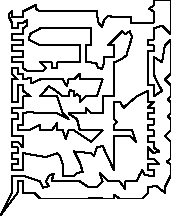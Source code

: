 unitsize(0.001cm);
// 53561.1
draw((200,400)--(200,500));
draw((200,500)--(200,600));
draw((200,600)--(200,700));
draw((200,700)--(300,700));
draw((300,700)--(400,700));
draw((400,700)--(700,600));
draw((700,600)--(750,490));
draw((750,490)--(850,520));
draw((850,520)--(800,600));
draw((800,600)--(850,700));
draw((850,700)--(939,740));
draw((939,740)--(900,600));
draw((900,600)--(1000,600));
draw((1000,600)--(1100,600));
draw((1100,600)--(1200,600));
draw((1200,600)--(1300,600));
draw((1300,600)--(1400,600));
draw((1400,600)--(1550,500));
draw((1550,500)--(1710,510));
draw((1710,510)--(1800,600));
draw((1800,600)--(1750,750));
draw((1750,750)--(1900,600));
draw((1900,600)--(2000,600));
draw((2000,600)--(2100,600));
draw((2100,600)--(2200,469));
draw((2200,469)--(2200,600));
draw((2200,600)--(2300,600));
draw((2300,600)--(2400,600));
draw((2400,600)--(2450,710));
draw((2450,710)--(2500,800));
draw((2500,800)--(2550,710));
draw((2550,710)--(2700,700));
draw((2700,700)--(2700,800));
draw((2700,800)--(2600,800));
draw((2600,800)--(2600,900));
draw((2600,900)--(2700,900));
draw((2700,900)--(2800,900));
draw((2800,900)--(2700,1000));
draw((2700,1000)--(2600,1000));
draw((2600,1000)--(2600,1100));
draw((2600,1100)--(2600,1200));
draw((2600,1200)--(2700,1100));
draw((2700,1100)--(2800,1130));
draw((2800,1130)--(2700,1200));
draw((2700,1200)--(2700,1300));
draw((2700,1300)--(2600,1300));
draw((2600,1300)--(2600,1400));
draw((2600,1400)--(2700,1400));
draw((2700,1400)--(2700,1500));
draw((2700,1500)--(2600,1500));
draw((2600,1500)--(2600,1600));
draw((2600,1600)--(2700,1600));
draw((2700,1600)--(2700,1700));
draw((2700,1700)--(2600,1700));
draw((2600,1700)--(2600,1800));
draw((2600,1800)--(2700,1800));
draw((2700,1800)--(2700,1900));
draw((2700,1900)--(2600,1900));
draw((2600,1900)--(2700,2000));
draw((2700,2000)--(2600,2000));
draw((2600,2000)--(2600,2100));
draw((2600,2100)--(2600,2200));
draw((2600,2200)--(2400,2100));
draw((2400,2100)--(2170,1900));
draw((2170,1900)--(2110,2000));
draw((2110,2000)--(2000,2000));
draw((2000,2000)--(2000,1900));
draw((2000,1900)--(2000,1800));
draw((2000,1800)--(2000,1700));
draw((2000,1700)--(2060,1650));
draw((2060,1650)--(2000,1600));
draw((2000,1600)--(2000,1500));
draw((2000,1500)--(2320,1500));
draw((2320,1500)--(2390,1300));
draw((2390,1300)--(2290,1400));
draw((2290,1400)--(2000,1400));
draw((2000,1400)--(2000,1300));
draw((2000,1300)--(2000,1200));
draw((2000,1200)--(2000,1100));
draw((2000,1100)--(2000,1000));
draw((2000,1000)--(2000,900));
draw((2000,900)--(2000,800));
draw((2000,800)--(1800,1230));
draw((1800,1230)--(1700,1200));
draw((1700,1200)--(1650,1050));
draw((1650,1050)--(1600,1100));
draw((1600,1100)--(1300,1130));
draw((1300,1130)--(1400,930));
draw((1400,930)--(1450,770));
draw((1450,770)--(1350,750));
draw((1350,750)--(1300,700));
draw((1300,700)--(1100,700));
draw((1100,700)--(1100,900));
draw((1100,900)--(1050,1050));
draw((1050,1050)--(1000,1100));
draw((1000,1100)--(800,1030));
draw((800,1030)--(400,1100));
draw((400,1100)--(400,1000));
draw((400,1000)--(400,900));
draw((400,900)--(400,800));
draw((400,800)--(300,800));
draw((300,800)--(200,800));
draw((200,800)--(200,900));
draw((200,900)--(300,900));
draw((300,900)--(300,1000));
draw((300,1000)--(200,1000));
draw((200,1000)--(200,1100));
draw((200,1100)--(300,1100));
draw((300,1100)--(300,1200));
draw((300,1200)--(200,1200));
draw((200,1200)--(200,1300));
draw((200,1300)--(300,1300));
draw((300,1300)--(400,1200));
draw((400,1200)--(400,1300));
draw((400,1300)--(400,1400));
draw((400,1400)--(300,1400));
draw((300,1400)--(200,1400));
draw((200,1400)--(200,1500));
draw((200,1500)--(200,1600));
draw((200,1600)--(200,1700));
draw((200,1700)--(300,1700));
draw((300,1700)--(300,1800));
draw((300,1800)--(200,1800));
draw((200,1800)--(200,1900));
draw((200,1900)--(300,1900));
draw((300,1900)--(400,1900));
draw((400,1900)--(400,2000));
draw((400,2000)--(400,2100));
draw((400,2100)--(530,2100));
draw((530,2100)--(400,2200));
draw((400,2200)--(400,2300));
draw((400,2300)--(300,2300));
draw((300,2300)--(300,2200));
draw((300,2200)--(300,2100));
draw((300,2100)--(300,2000));
draw((300,2000)--(200,2000));
draw((200,2000)--(200,2100));
draw((200,2100)--(200,2200));
draw((200,2200)--(200,2300));
draw((200,2300)--(200,2400));
draw((200,2400)--(300,2400));
draw((300,2400)--(200,2500));
draw((200,2500)--(200,2600));
draw((200,2600)--(300,2600));
draw((300,2600)--(300,2500));
draw((300,2500)--(400,2500));
draw((400,2500)--(400,2400));
draw((400,2400)--(540,2430));
draw((540,2430)--(540,2330));
draw((540,2330)--(700,2400));
draw((700,2400)--(800,2400));
draw((800,2400)--(900,2400));
draw((900,2400)--(1000,2400));
draw((1000,2400)--(1100,2400));
draw((1100,2400)--(1170,2280));
draw((1170,2280)--(1200,2400));
draw((1200,2400)--(1300,2400));
draw((1300,2400)--(1400,2500));
draw((1400,2500)--(1400,2400));
draw((1400,2400)--(1500,2400));
draw((1500,2400)--(1600,2400));
draw((1600,2400)--(1700,2400));
draw((1700,2400)--(1800,2400));
draw((1800,2400)--(1700,2100));
draw((1700,2100)--(1600,2100));
draw((1600,2100)--(1500,2100));
draw((1500,2100)--(1400,2000));
draw((1400,2000)--(1400,2100));
draw((1400,2100)--(1350,2140));
draw((1350,2140)--(1300,2100));
draw((1300,2100)--(1300,2200));
draw((1300,2200)--(1220,2210));
draw((1220,2210)--(1200,2100));
draw((1200,2100)--(1100,2100));
draw((1100,2100)--(950,2220));
draw((950,2220)--(850,2280));
draw((850,2280)--(700,2100));
draw((700,2100)--(800,2100));
draw((800,2100)--(900,2100));
draw((900,2100)--(1000,2100));
draw((1000,2100)--(1100,1800));
draw((1100,1800)--(1200,1700));
draw((1200,1700)--(1000,1800));
draw((1000,1800)--(900,1800));
draw((900,1800)--(800,1800));
draw((800,1800)--(700,1800));
draw((700,1800)--(500,1829));
draw((500,1829)--(400,1800));
draw((400,1800)--(400,1700));
draw((400,1700)--(400,1600));
draw((400,1600)--(300,1600));
draw((300,1600)--(300,1500));
draw((300,1500)--(400,1500));
draw((400,1500)--(500,1500));
draw((500,1500)--(700,1600));
draw((700,1600)--(700,1500));
draw((700,1500)--(800,1500));
draw((800,1500)--(900,1500));
draw((900,1500)--(1000,1629));
draw((1000,1629)--(1000,1500));
draw((1000,1500)--(1100,1500));
draw((1100,1500)--(1150,1350));
draw((1150,1350)--(1200,1500));
draw((1200,1500)--(1300,1500));
draw((1300,1500)--(1600,1300));
draw((1600,1300)--(1800,1500));
draw((1800,1500)--(1700,1500));
draw((1700,1500)--(1600,1500));
draw((1600,1500)--(1500,1500));
draw((1500,1500)--(1400,1500));
draw((1400,1500)--(1350,1700));
draw((1350,1700)--(1200,1800));
draw((1200,1800)--(1300,1800));
draw((1300,1800)--(1400,1800));
draw((1400,1800)--(1500,1800));
draw((1500,1800)--(1500,1900));
draw((1500,1900)--(1550,1850));
draw((1550,1850)--(1600,1800));
draw((1600,1800)--(1700,1800));
draw((1700,1800)--(1800,1800));
draw((1800,1800)--(1800,2100));
draw((1800,2100)--(2000,2100));
draw((2000,2100)--(2000,2200));
draw((2000,2200)--(2000,2300));
draw((2000,2300)--(2000,2400));
draw((2000,2400)--(2000,2500));
draw((2000,2500)--(2000,2600));
draw((2000,2600)--(2000,2700));
draw((2000,2700)--(2120,2750));
draw((2120,2750)--(2220,2820));
draw((2220,2820)--(2320,3150));
draw((2320,3150)--(2280,3250));
draw((2280,3250)--(2200,3200));
draw((2200,3200)--(2150,3250));
draw((2150,3250)--(2100,3200));
draw((2100,3200)--(2050,3150));
draw((2050,3150)--(2000,3100));
draw((2000,3100)--(1900,3000));
draw((1900,3000)--(2000,3000));
draw((2000,3000)--(2000,2900));
draw((2000,2900)--(2000,2800));
draw((2000,2800)--(1829,2800));
draw((1829,2800)--(1829,2700));
draw((1829,2700)--(1790,2580));
draw((1790,2580)--(1720,2610));
draw((1720,2610)--(1690,2680));
draw((1690,2680)--(1600,2700));
draw((1600,2700)--(1500,2700));
draw((1500,2700)--(1500,2800));
draw((1500,2800)--(1500,2860));
draw((1500,2860)--(1500,3000));
draw((1500,3000)--(1600,3000));
draw((1600,3000)--(1600,3300));
draw((1600,3300)--(1500,3300));
draw((1500,3300)--(1400,3300));
draw((1400,3300)--(1300,3300));
draw((1300,3300)--(1200,3300));
draw((1200,3300)--(1100,3300));
draw((1100,3300)--(1000,3300));
draw((1000,3300)--(900,3300));
draw((900,3300)--(800,3300));
draw((800,3300)--(700,3300));
draw((700,3300)--(520,3200));
draw((520,3200)--(500,3100));
draw((500,3100)--(700,3000));
draw((700,3000)--(800,3000));
draw((800,3000)--(900,3000));
draw((900,3000)--(1000,3000));
draw((1000,3000)--(1100,3000));
draw((1100,3000)--(1200,3000));
draw((1200,3000)--(1300,3000));
draw((1300,3000)--(1400,3000));
draw((1400,3000)--(1400,2900));
draw((1400,2900)--(1400,2820));
draw((1400,2820)--(1400,2700));
draw((1400,2700)--(1300,2700));
draw((1300,2700)--(1200,2700));
draw((1200,2700)--(1100,2700));
draw((1100,2700)--(1000,2700));
draw((1000,2700)--(1000,2600));
draw((1000,2600)--(910,2600));
draw((910,2600)--(900,2700));
draw((900,2700)--(800,2700));
draw((800,2700)--(700,2700));
draw((700,2700)--(800,2600));
draw((800,2600)--(750,2550));
draw((750,2550)--(469,2550));
draw((469,2550)--(400,2600));
draw((400,2600)--(400,2700));
draw((400,2700)--(300,2700));
draw((300,2700)--(200,2700));
draw((200,2700)--(200,2800));
draw((200,2800)--(300,2800));
draw((300,2800)--(400,2800));
draw((400,2800)--(400,2900));
draw((400,2900)--(300,2900));
draw((300,2900)--(200,2900));
draw((200,2900)--(200,3000));
draw((200,3000)--(300,3000));
draw((300,3000)--(400,3000));
draw((400,3000)--(400,3100));
draw((400,3100)--(300,3100));
draw((300,3100)--(200,3100));
draw((200,3100)--(200,3200));
draw((200,3200)--(300,3200));
draw((300,3200)--(400,3200));
draw((400,3200)--(400,3300));
draw((400,3300)--(469,3350));
draw((469,3350)--(469,3450));
draw((469,3450)--(400,3400));
draw((400,3400)--(300,3400));
draw((300,3400)--(300,3300));
draw((300,3300)--(200,3300));
draw((200,3300)--(200,3400));
draw((200,3400)--(150,3500));
draw((150,3500)--(150,3550));
draw((150,3550)--(200,3600));
draw((200,3600)--(200,3500));
draw((200,3500)--(300,3500));
draw((300,3500)--(400,3500));
draw((400,3500)--(400,3600));
draw((400,3600)--(620,3709));
draw((620,3709)--(620,3650));
draw((620,3650)--(700,3600));
draw((700,3600)--(800,3600));
draw((800,3600)--(900,3600));
draw((900,3600)--(1000,3600));
draw((1000,3600)--(1100,3600));
draw((1100,3600)--(1200,3600));
draw((1200,3600)--(1300,3600));
draw((1300,3600)--(1400,3600));
draw((1400,3600)--(1500,3600));
draw((1500,3600)--(1600,3600));
draw((1600,3600)--(1700,3600));
draw((1700,3600)--(1720,3409));
draw((1720,3409)--(1790,3330));
draw((1790,3330)--(1829,3450));
draw((1829,3450)--(1900,3520));
draw((1900,3520)--(2000,3500));
draw((2000,3500)--(2300,3500));
draw((2300,3500)--(2300,3400));
draw((2300,3400)--(2600,3400));
draw((2600,3400)--(2700,3400));
draw((2700,3400)--(2700,3500));
draw((2700,3500)--(2700,3600));
draw((2700,3600)--(2620,3650));
draw((2620,3650)--(2700,3700));
draw((2700,3700)--(2700,3800));
draw((2700,3800)--(3000,3800));
draw((3000,3800)--(3000,3700));
draw((3000,3700)--(3000,3600));
draw((3000,3600)--(3000,3500));
draw((3000,3500)--(3000,3400));
draw((3000,3400)--(3000,3300));
draw((3000,3300)--(3000,3200));
draw((3000,3200)--(2850,3350));
draw((2850,3350)--(2700,3300));
draw((2700,3300)--(2700,3200));
draw((2700,3200)--(2700,3100));
draw((2700,3100)--(2600,3100));
draw((2600,3100)--(2600,3000));
draw((2600,3000)--(2700,3000));
draw((2700,3000)--(2700,2900));
draw((2700,2900)--(2600,2900));
draw((2600,2900)--(2600,2800));
draw((2600,2800)--(2600,2700));
draw((2600,2700)--(2600,2600));
draw((2600,2600)--(2600,2500));
draw((2600,2500)--(2600,2400));
draw((2600,2400)--(2600,2300));
draw((2600,2300)--(2700,2300));
draw((2700,2300)--(2700,2200));
draw((2700,2200)--(2700,2100));
draw((2700,2100)--(2850,2200));
draw((2850,2200)--(2760,2360));
draw((2760,2360)--(2700,2500));
draw((2700,2500)--(2700,2600));
draw((2700,2600)--(2700,2700));
draw((2700,2700)--(2700,2800));
draw((2700,2800)--(2850,2700));
draw((2850,2700)--(2900,3000));
draw((2900,3000)--(3000,3100));
draw((3000,3100)--(3000,3000));
draw((3000,3000)--(3000,2900));
draw((3000,2900)--(3000,2800));
draw((3000,2800)--(3000,2700));
draw((3000,2700)--(3000,2600));
draw((3000,2600)--(3000,2500));
draw((3000,2500)--(2900,2400));
draw((2900,2400)--(3000,2300));
draw((3000,2300)--(3000,2200));
draw((3000,2200)--(3000,2100));
draw((3000,2100)--(2950,2050));
draw((2950,2050)--(3000,2000));
draw((3000,2000)--(3000,1900));
draw((3000,1900)--(3000,1800));
draw((3000,1800)--(2950,1750));
draw((2950,1750)--(3000,1700));
draw((3000,1700)--(3000,1600));
draw((3000,1600)--(3000,1500));
draw((3000,1500)--(2900,1400));
draw((2900,1400)--(3000,1300));
draw((3000,1300)--(3000,1200));
draw((3000,1200)--(3000,1100));
draw((3000,1100)--(3000,1000));
draw((3000,1000)--(2930,950));
draw((2930,950)--(3000,900));
draw((3000,900)--(3000,800));
draw((3000,800)--(3000,700));
draw((3000,700)--(2900,500));
draw((2900,500)--(2900,400));
draw((2900,400)--(2750,520));
draw((2750,520)--(2600,500));
draw((2600,500)--(2600,400));
draw((2600,400)--(2500,300));
draw((2500,300)--(2400,300));
draw((2400,300)--(2300,300));
draw((2300,300)--(2200,300));
draw((2200,300)--(2100,300));
draw((2100,300)--(2000,370));
draw((2000,370)--(2000,300));
draw((2000,300)--(1900,300));
draw((1900,300)--(1800,300));
draw((1800,300)--(1710,310));
draw((1710,310)--(1550,300));
draw((1550,300)--(1400,300));
draw((1400,300)--(1300,300));
draw((1300,300)--(1200,300));
draw((1200,300)--(1100,300));
draw((1100,300)--(1000,300));
draw((1000,300)--(900,300));
draw((900,300)--(800,300));
draw((800,300)--(700,300));
draw((700,300)--(600,400));
draw((600,400)--(400,400));
draw((400,400)--(400,500));
draw((400,500)--(400,600));
draw((400,600)--(300,600));
draw((300,600)--(300,500));
draw((300,500)--(300,400));
draw((300,400)--(0,0));
draw((0,0)--(200,400));
